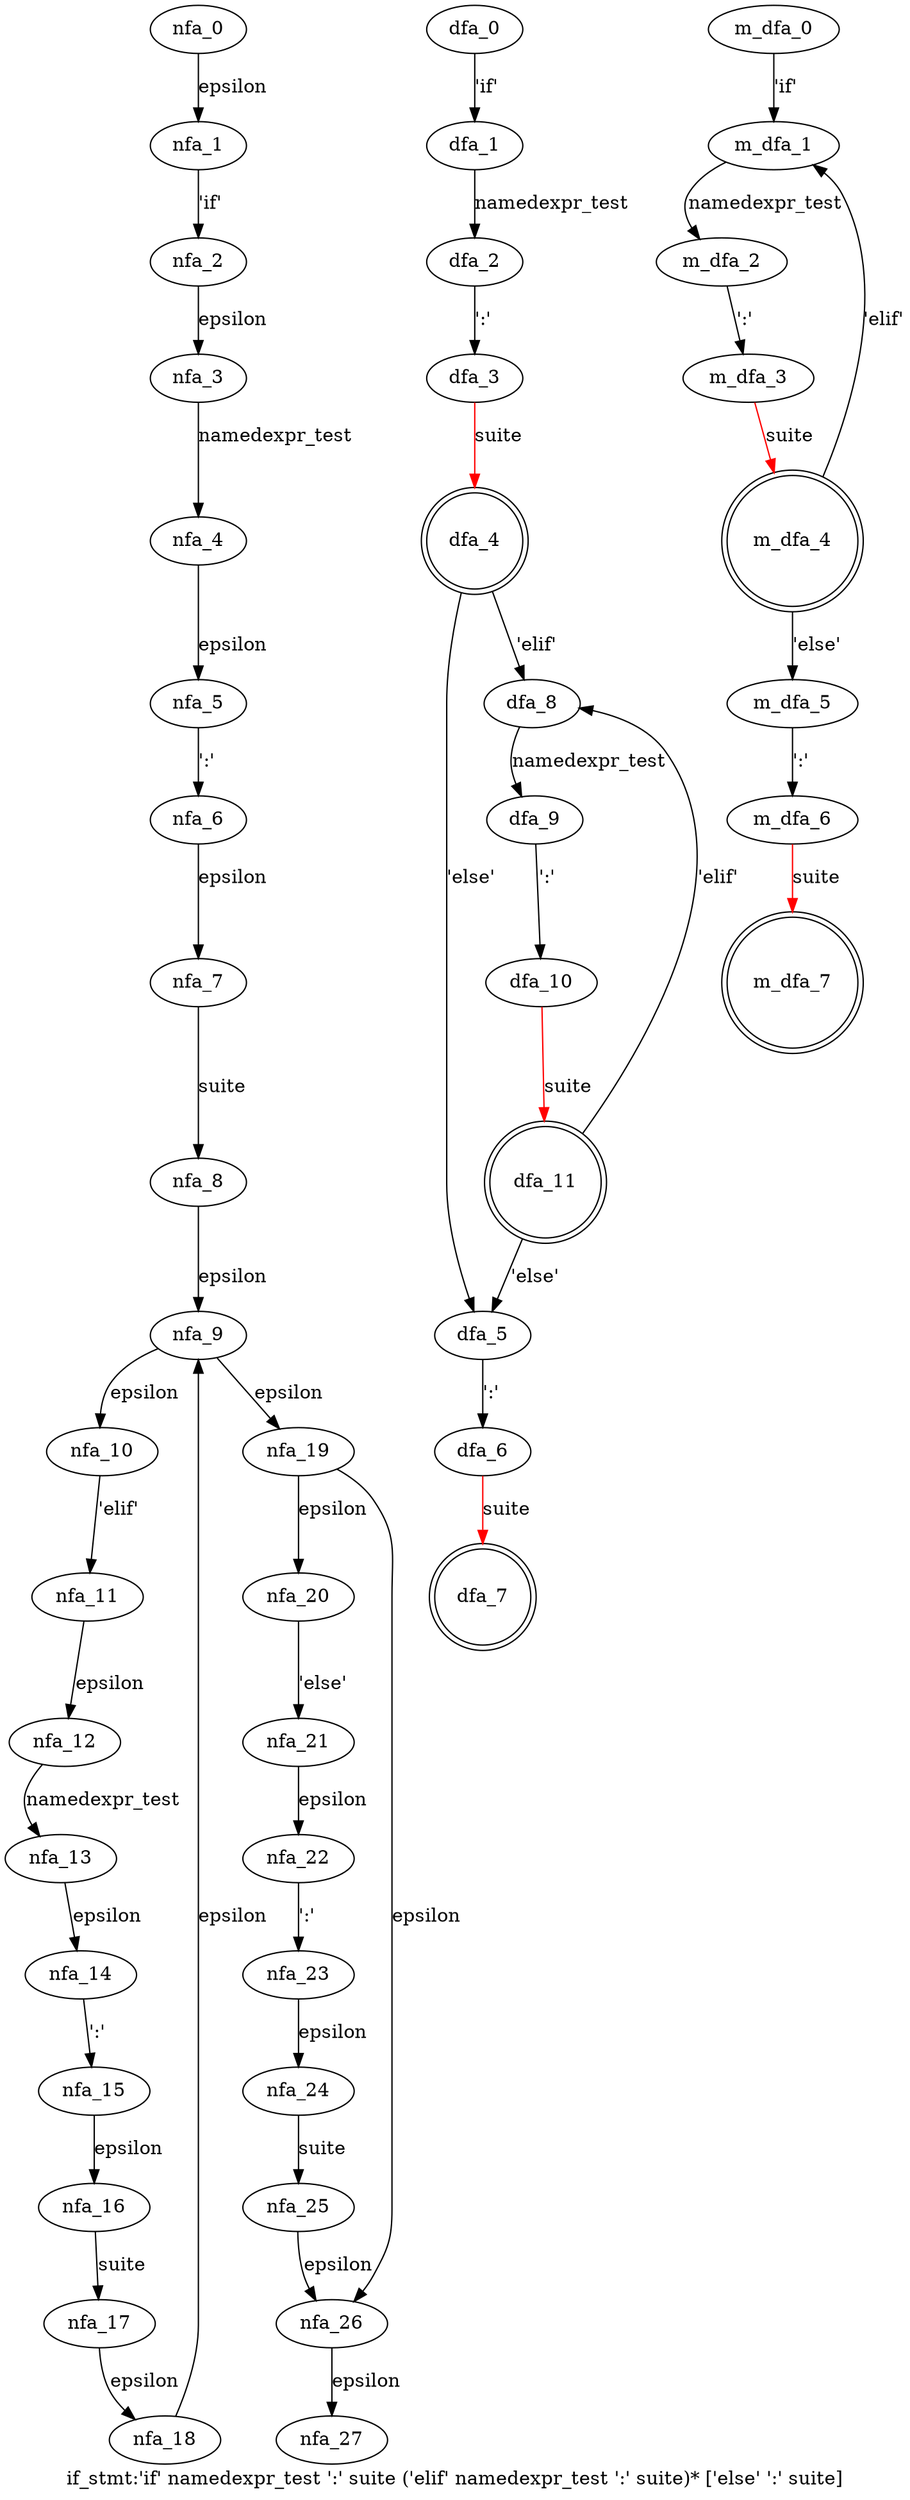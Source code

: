 digraph if_stmt {
 graph[label="if_stmt:'if' namedexpr_test ':' suite ('elif' namedexpr_test ':' suite)* ['else' ':' suite]"]
 subgraph if_stmt_nfa {
  nfa_0->nfa_1[label="epsilon"]
  nfa_1->nfa_2[label="'if'"]
  nfa_2->nfa_3[label="epsilon"]
  nfa_3->nfa_4[label="namedexpr_test"]
  nfa_4->nfa_5[label="epsilon"]
  nfa_5->nfa_6[label="':'"]
  nfa_6->nfa_7[label="epsilon"]
  nfa_7->nfa_8[label="suite"]
  nfa_8->nfa_9[label="epsilon"]
  nfa_9->nfa_10[label="epsilon"]
  nfa_10->nfa_11[label="'elif'"]
  nfa_11->nfa_12[label="epsilon"]
  nfa_12->nfa_13[label="namedexpr_test"]
  nfa_13->nfa_14[label="epsilon"]
  nfa_14->nfa_15[label="':'"]
  nfa_15->nfa_16[label="epsilon"]
  nfa_16->nfa_17[label="suite"]
  nfa_17->nfa_18[label="epsilon"]
  nfa_18->nfa_9[label="epsilon"]
  nfa_9->nfa_19[label="epsilon"]
  nfa_19->nfa_20[label="epsilon"]
  nfa_20->nfa_21[label="'else'"]
  nfa_21->nfa_22[label="epsilon"]
  nfa_22->nfa_23[label="':'"]
  nfa_23->nfa_24[label="epsilon"]
  nfa_24->nfa_25[label="suite"]
  nfa_25->nfa_26[label="epsilon"]
  nfa_26->nfa_27[label="epsilon"]
  nfa_19->nfa_26[label="epsilon"]
  }
 subgraph if_stmt_dfa {
  dfa_0->dfa_1[label="'if'"]
  dfa_1->dfa_2[label="namedexpr_test"]
  dfa_2->dfa_3[label="':'"]
  dfa_3->dfa_4[label="suite",color=red]
  dfa_4->dfa_5[label="'else'"]
  dfa_5->dfa_6[label="':'"]
  dfa_6->dfa_7[label="suite",color=red]
  dfa_4->dfa_8[label="'elif'"]
  dfa_8->dfa_9[label="namedexpr_test"]
  dfa_9->dfa_10[label="':'"]
  dfa_10->dfa_11[label="suite",color=red]
  dfa_11->dfa_5[label="'else'"]
  dfa_11->dfa_8[label="'elif'"]
  dfa_11[shape=doublecircle]
  dfa_4[shape=doublecircle]
  dfa_7[shape=doublecircle]
  }
 subgraph if_stmt_m_dfa {
  m_dfa_0->m_dfa_1[label="'if'"]
  m_dfa_1->m_dfa_2[label="namedexpr_test"]
  m_dfa_2->m_dfa_3[label="':'"]
  m_dfa_3->m_dfa_4[label="suite",color=red]
  m_dfa_4->m_dfa_1[label="'elif'"]
  m_dfa_4->m_dfa_5[label="'else'"]
  m_dfa_5->m_dfa_6[label="':'"]
  m_dfa_6->m_dfa_7[label="suite",color=red]
  m_dfa_4[shape=doublecircle]
  m_dfa_7[shape=doublecircle]
  }
}

